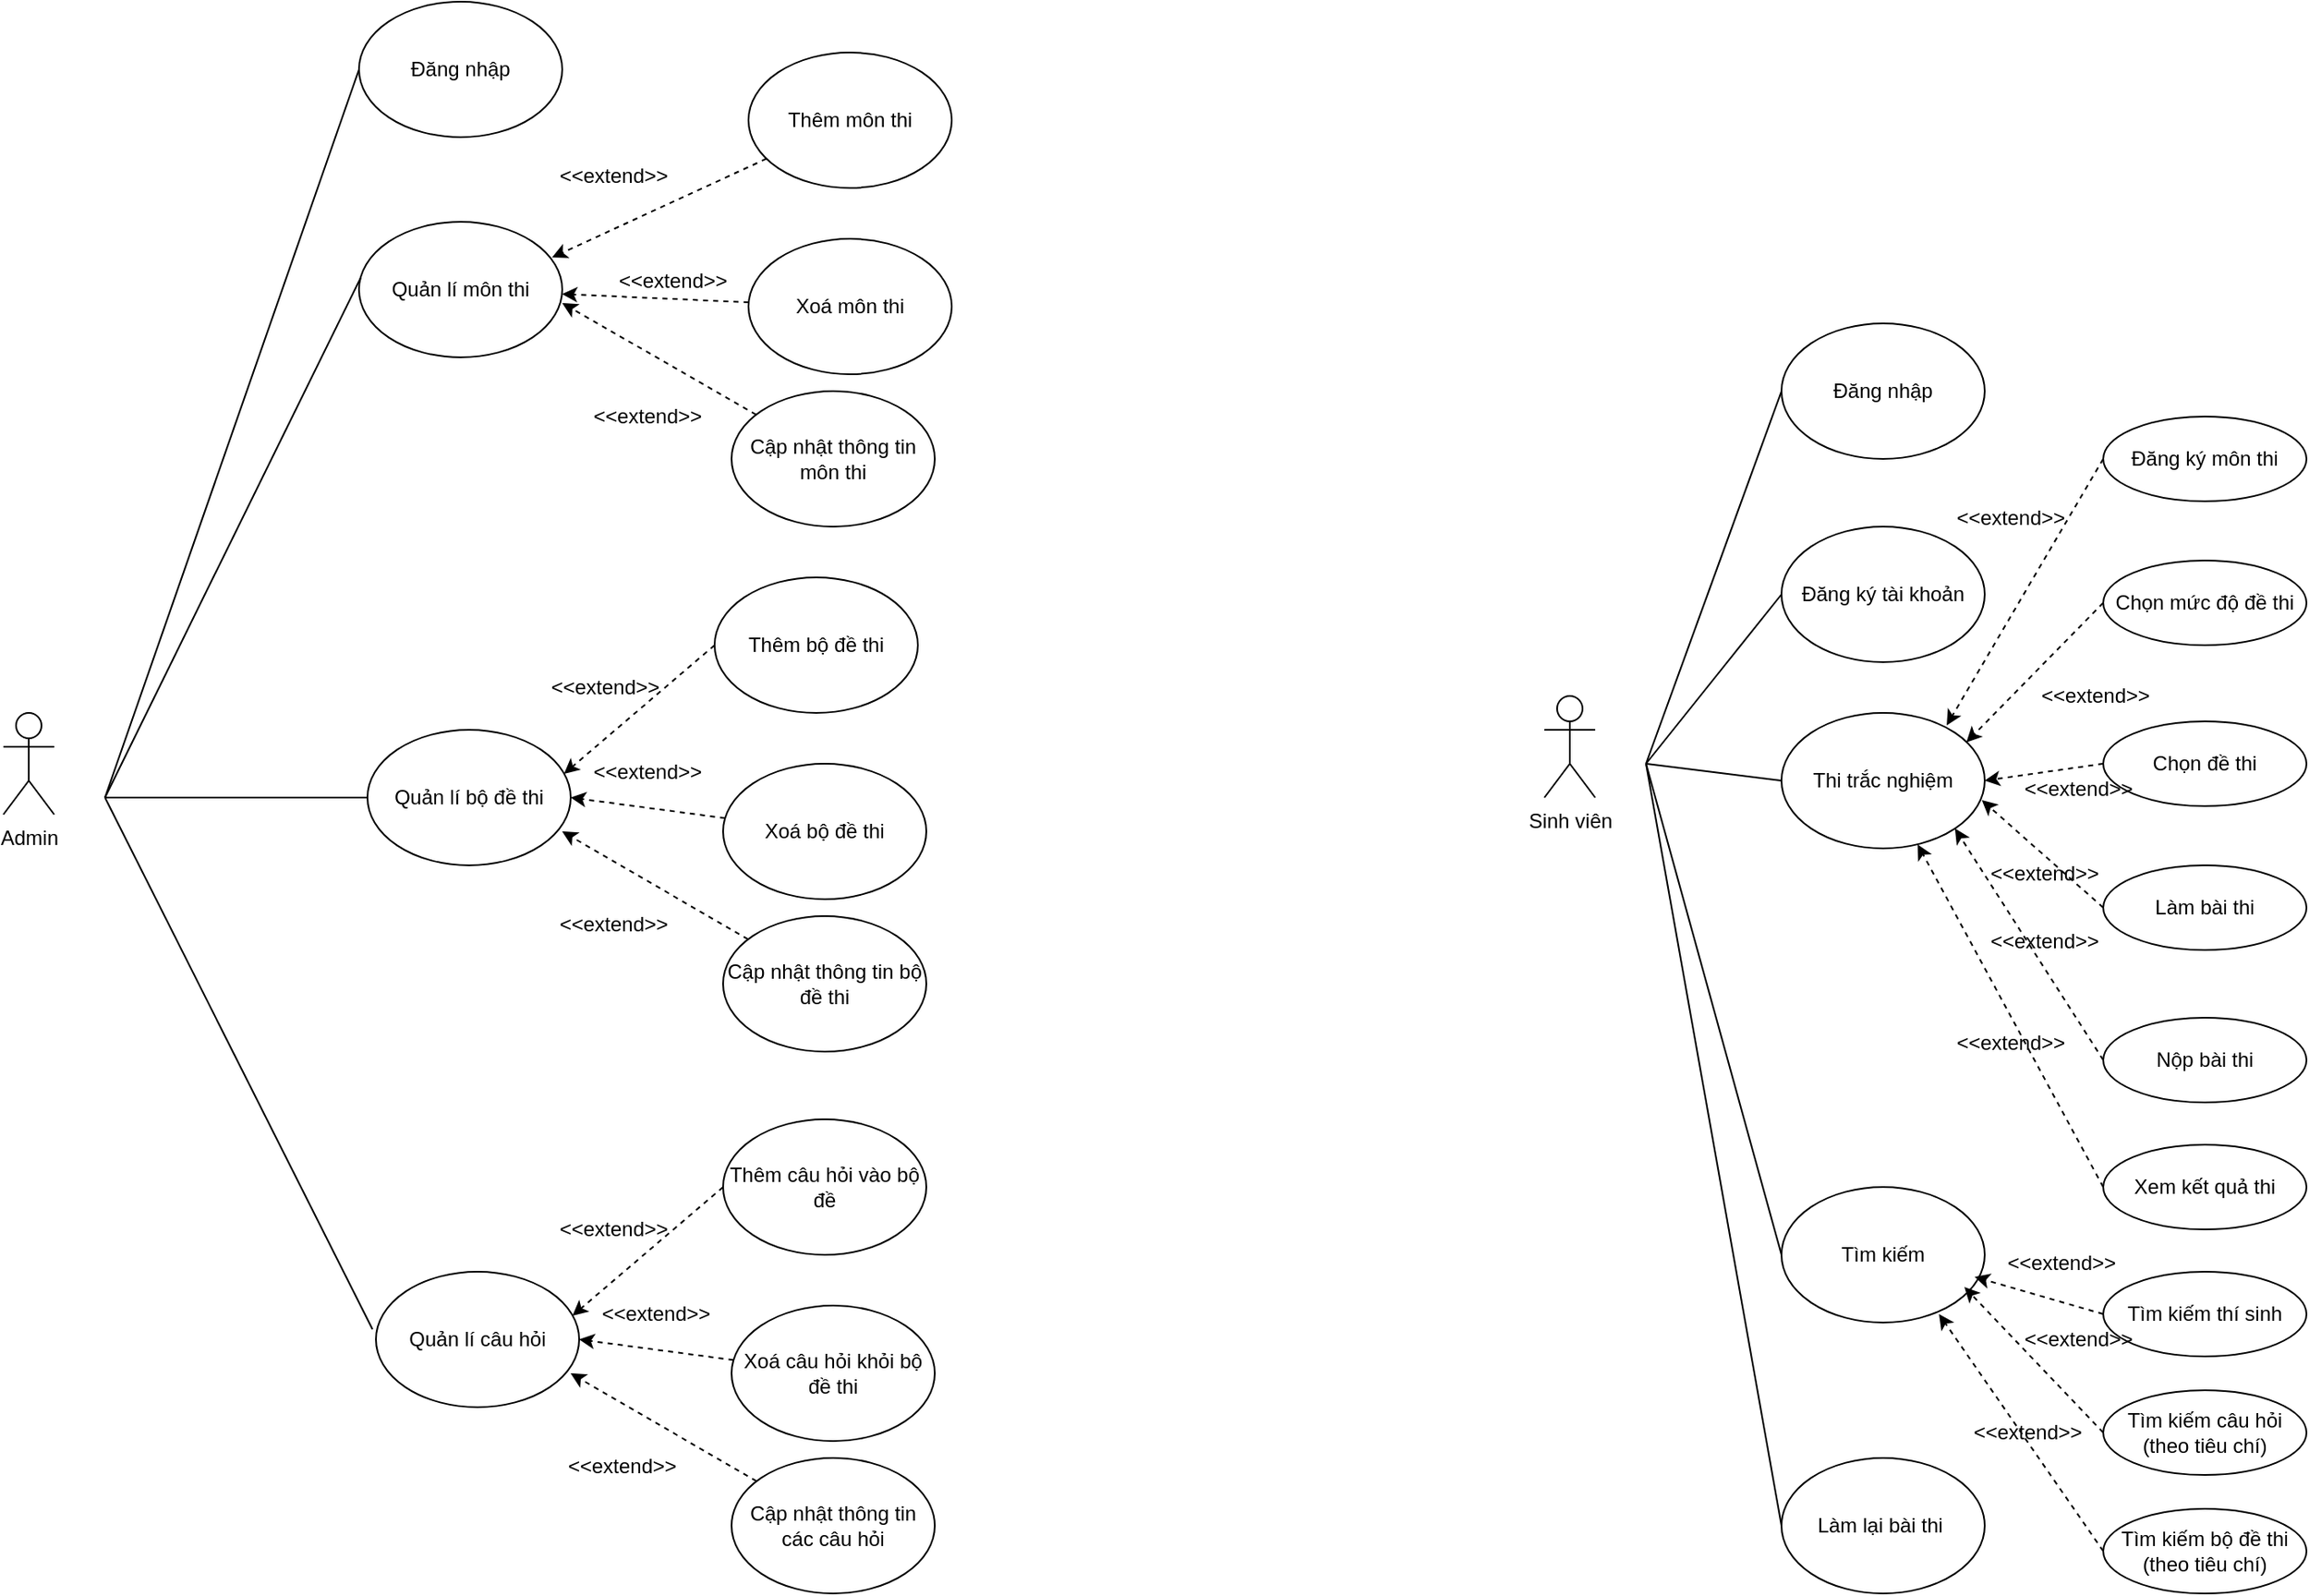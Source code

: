 <mxfile version="26.2.8">
  <diagram name="Page-1" id="UpGn2O4pGhnWBMNB-rdH">
    <mxGraphModel dx="2040" dy="1081" grid="1" gridSize="10" guides="1" tooltips="1" connect="1" arrows="1" fold="1" page="1" pageScale="1" pageWidth="850" pageHeight="1100" math="0" shadow="0">
      <root>
        <mxCell id="0" />
        <mxCell id="1" parent="0" />
        <mxCell id="g-R0QMSOQ9w9aksDa-eE-1" value="Admin" style="shape=umlActor;verticalLabelPosition=bottom;verticalAlign=top;html=1;outlineConnect=0;" vertex="1" parent="1">
          <mxGeometry x="150" y="540" width="30" height="60" as="geometry" />
        </mxCell>
        <mxCell id="g-R0QMSOQ9w9aksDa-eE-2" value="Sinh viên" style="shape=umlActor;verticalLabelPosition=bottom;verticalAlign=top;html=1;outlineConnect=0;" vertex="1" parent="1">
          <mxGeometry x="1060" y="530" width="30" height="60" as="geometry" />
        </mxCell>
        <mxCell id="g-R0QMSOQ9w9aksDa-eE-7" value="Đăng nhập" style="ellipse;whiteSpace=wrap;html=1;" vertex="1" parent="1">
          <mxGeometry x="360" y="120" width="120" height="80" as="geometry" />
        </mxCell>
        <mxCell id="g-R0QMSOQ9w9aksDa-eE-8" value="Quản lí môn thi" style="ellipse;whiteSpace=wrap;html=1;" vertex="1" parent="1">
          <mxGeometry x="360" y="250" width="120" height="80" as="geometry" />
        </mxCell>
        <mxCell id="g-R0QMSOQ9w9aksDa-eE-9" value="Thêm môn thi" style="ellipse;whiteSpace=wrap;html=1;" vertex="1" parent="1">
          <mxGeometry x="590" y="150" width="120" height="80" as="geometry" />
        </mxCell>
        <mxCell id="g-R0QMSOQ9w9aksDa-eE-14" style="rounded=0;orthogonalLoop=1;jettySize=auto;html=1;dashed=1;" edge="1" parent="1" source="g-R0QMSOQ9w9aksDa-eE-10" target="g-R0QMSOQ9w9aksDa-eE-8">
          <mxGeometry relative="1" as="geometry" />
        </mxCell>
        <mxCell id="g-R0QMSOQ9w9aksDa-eE-10" value="Xoá môn thi" style="ellipse;whiteSpace=wrap;html=1;" vertex="1" parent="1">
          <mxGeometry x="590" y="260" width="120" height="80" as="geometry" />
        </mxCell>
        <mxCell id="g-R0QMSOQ9w9aksDa-eE-11" value="Cập nhật thông tin môn thi" style="ellipse;whiteSpace=wrap;html=1;" vertex="1" parent="1">
          <mxGeometry x="580" y="350" width="120" height="80" as="geometry" />
        </mxCell>
        <mxCell id="g-R0QMSOQ9w9aksDa-eE-12" style="edgeStyle=orthogonalEdgeStyle;rounded=0;orthogonalLoop=1;jettySize=auto;html=1;exitX=0.5;exitY=1;exitDx=0;exitDy=0;" edge="1" parent="1" source="g-R0QMSOQ9w9aksDa-eE-11" target="g-R0QMSOQ9w9aksDa-eE-11">
          <mxGeometry relative="1" as="geometry" />
        </mxCell>
        <mxCell id="g-R0QMSOQ9w9aksDa-eE-13" style="rounded=0;orthogonalLoop=1;jettySize=auto;html=1;entryX=1;entryY=0.6;entryDx=0;entryDy=0;entryPerimeter=0;dashed=1;" edge="1" parent="1" source="g-R0QMSOQ9w9aksDa-eE-11" target="g-R0QMSOQ9w9aksDa-eE-8">
          <mxGeometry relative="1" as="geometry" />
        </mxCell>
        <mxCell id="g-R0QMSOQ9w9aksDa-eE-15" style="rounded=0;orthogonalLoop=1;jettySize=auto;html=1;entryX=0.95;entryY=0.263;entryDx=0;entryDy=0;entryPerimeter=0;dashed=1;" edge="1" parent="1" source="g-R0QMSOQ9w9aksDa-eE-9" target="g-R0QMSOQ9w9aksDa-eE-8">
          <mxGeometry relative="1" as="geometry" />
        </mxCell>
        <mxCell id="g-R0QMSOQ9w9aksDa-eE-16" value="&amp;lt;&amp;lt;extend&amp;gt;&amp;gt;" style="text;html=1;align=center;verticalAlign=middle;resizable=0;points=[];autosize=1;strokeColor=none;fillColor=none;" vertex="1" parent="1">
          <mxGeometry x="465" y="208" width="90" height="30" as="geometry" />
        </mxCell>
        <mxCell id="g-R0QMSOQ9w9aksDa-eE-17" value="&amp;lt;&amp;lt;extend&amp;gt;&amp;gt;" style="text;html=1;align=center;verticalAlign=middle;resizable=0;points=[];autosize=1;strokeColor=none;fillColor=none;" vertex="1" parent="1">
          <mxGeometry x="500" y="270" width="90" height="30" as="geometry" />
        </mxCell>
        <mxCell id="g-R0QMSOQ9w9aksDa-eE-18" value="&amp;lt;&amp;lt;extend&amp;gt;&amp;gt;" style="text;html=1;align=center;verticalAlign=middle;resizable=0;points=[];autosize=1;strokeColor=none;fillColor=none;" vertex="1" parent="1">
          <mxGeometry x="485" y="350" width="90" height="30" as="geometry" />
        </mxCell>
        <mxCell id="g-R0QMSOQ9w9aksDa-eE-19" value="" style="endArrow=none;html=1;rounded=0;entryX=0;entryY=0.5;entryDx=0;entryDy=0;" edge="1" parent="1" target="g-R0QMSOQ9w9aksDa-eE-7">
          <mxGeometry width="50" height="50" relative="1" as="geometry">
            <mxPoint x="210" y="590" as="sourcePoint" />
            <mxPoint x="680" y="460" as="targetPoint" />
          </mxGeometry>
        </mxCell>
        <mxCell id="g-R0QMSOQ9w9aksDa-eE-20" value="" style="endArrow=none;html=1;rounded=0;entryX=0.008;entryY=0.413;entryDx=0;entryDy=0;entryPerimeter=0;" edge="1" parent="1" target="g-R0QMSOQ9w9aksDa-eE-8">
          <mxGeometry width="50" height="50" relative="1" as="geometry">
            <mxPoint x="210" y="590" as="sourcePoint" />
            <mxPoint x="370" y="170" as="targetPoint" />
          </mxGeometry>
        </mxCell>
        <mxCell id="g-R0QMSOQ9w9aksDa-eE-21" value="Quản lí bộ đề thi" style="ellipse;whiteSpace=wrap;html=1;" vertex="1" parent="1">
          <mxGeometry x="365" y="550" width="120" height="80" as="geometry" />
        </mxCell>
        <mxCell id="g-R0QMSOQ9w9aksDa-eE-22" value="Thêm bộ đề thi" style="ellipse;whiteSpace=wrap;html=1;" vertex="1" parent="1">
          <mxGeometry x="570" y="460" width="120" height="80" as="geometry" />
        </mxCell>
        <mxCell id="g-R0QMSOQ9w9aksDa-eE-26" style="rounded=0;orthogonalLoop=1;jettySize=auto;html=1;entryX=1;entryY=0.5;entryDx=0;entryDy=0;dashed=1;" edge="1" parent="1" source="g-R0QMSOQ9w9aksDa-eE-23" target="g-R0QMSOQ9w9aksDa-eE-21">
          <mxGeometry relative="1" as="geometry" />
        </mxCell>
        <mxCell id="g-R0QMSOQ9w9aksDa-eE-23" value="Xoá bộ đề thi" style="ellipse;whiteSpace=wrap;html=1;" vertex="1" parent="1">
          <mxGeometry x="575" y="570" width="120" height="80" as="geometry" />
        </mxCell>
        <mxCell id="g-R0QMSOQ9w9aksDa-eE-24" value="Cập nhật thông tin bộ đề thi" style="ellipse;whiteSpace=wrap;html=1;" vertex="1" parent="1">
          <mxGeometry x="575" y="660" width="120" height="80" as="geometry" />
        </mxCell>
        <mxCell id="g-R0QMSOQ9w9aksDa-eE-25" style="rounded=0;orthogonalLoop=1;jettySize=auto;html=1;entryX=0.967;entryY=0.325;entryDx=0;entryDy=0;entryPerimeter=0;dashed=1;exitX=0;exitY=0.5;exitDx=0;exitDy=0;" edge="1" parent="1" source="g-R0QMSOQ9w9aksDa-eE-22" target="g-R0QMSOQ9w9aksDa-eE-21">
          <mxGeometry relative="1" as="geometry" />
        </mxCell>
        <mxCell id="g-R0QMSOQ9w9aksDa-eE-27" style="rounded=0;orthogonalLoop=1;jettySize=auto;html=1;entryX=0.958;entryY=0.75;entryDx=0;entryDy=0;entryPerimeter=0;dashed=1;" edge="1" parent="1" source="g-R0QMSOQ9w9aksDa-eE-24" target="g-R0QMSOQ9w9aksDa-eE-21">
          <mxGeometry relative="1" as="geometry" />
        </mxCell>
        <mxCell id="g-R0QMSOQ9w9aksDa-eE-28" value="&amp;lt;&amp;lt;extend&amp;gt;&amp;gt;" style="text;html=1;align=center;verticalAlign=middle;resizable=0;points=[];autosize=1;strokeColor=none;fillColor=none;" vertex="1" parent="1">
          <mxGeometry x="460" y="510" width="90" height="30" as="geometry" />
        </mxCell>
        <mxCell id="g-R0QMSOQ9w9aksDa-eE-29" value="&amp;lt;&amp;lt;extend&amp;gt;&amp;gt;" style="text;html=1;align=center;verticalAlign=middle;resizable=0;points=[];autosize=1;strokeColor=none;fillColor=none;" vertex="1" parent="1">
          <mxGeometry x="485" y="560" width="90" height="30" as="geometry" />
        </mxCell>
        <mxCell id="g-R0QMSOQ9w9aksDa-eE-30" value="&amp;lt;&amp;lt;extend&amp;gt;&amp;gt;" style="text;html=1;align=center;verticalAlign=middle;resizable=0;points=[];autosize=1;strokeColor=none;fillColor=none;" vertex="1" parent="1">
          <mxGeometry x="465" y="650" width="90" height="30" as="geometry" />
        </mxCell>
        <mxCell id="g-R0QMSOQ9w9aksDa-eE-32" value="" style="endArrow=none;html=1;rounded=0;entryX=0;entryY=0.5;entryDx=0;entryDy=0;" edge="1" parent="1" target="g-R0QMSOQ9w9aksDa-eE-21">
          <mxGeometry width="50" height="50" relative="1" as="geometry">
            <mxPoint x="210" y="590" as="sourcePoint" />
            <mxPoint x="300" y="520" as="targetPoint" />
          </mxGeometry>
        </mxCell>
        <mxCell id="g-R0QMSOQ9w9aksDa-eE-34" style="edgeStyle=orthogonalEdgeStyle;rounded=0;orthogonalLoop=1;jettySize=auto;html=1;exitX=0.5;exitY=1;exitDx=0;exitDy=0;" edge="1" parent="1">
          <mxGeometry relative="1" as="geometry">
            <mxPoint x="645" y="750" as="sourcePoint" />
            <mxPoint x="645" y="750" as="targetPoint" />
          </mxGeometry>
        </mxCell>
        <mxCell id="g-R0QMSOQ9w9aksDa-eE-35" value="Quản lí câu hỏi" style="ellipse;whiteSpace=wrap;html=1;" vertex="1" parent="1">
          <mxGeometry x="370" y="870" width="120" height="80" as="geometry" />
        </mxCell>
        <mxCell id="g-R0QMSOQ9w9aksDa-eE-36" value="Thêm câu hỏi vào bộ đề" style="ellipse;whiteSpace=wrap;html=1;" vertex="1" parent="1">
          <mxGeometry x="575" y="780" width="120" height="80" as="geometry" />
        </mxCell>
        <mxCell id="g-R0QMSOQ9w9aksDa-eE-37" style="rounded=0;orthogonalLoop=1;jettySize=auto;html=1;entryX=1;entryY=0.5;entryDx=0;entryDy=0;dashed=1;" edge="1" parent="1" source="g-R0QMSOQ9w9aksDa-eE-38" target="g-R0QMSOQ9w9aksDa-eE-35">
          <mxGeometry relative="1" as="geometry" />
        </mxCell>
        <mxCell id="g-R0QMSOQ9w9aksDa-eE-38" value="Xoá câu hỏi khỏi bộ đề thi" style="ellipse;whiteSpace=wrap;html=1;" vertex="1" parent="1">
          <mxGeometry x="580" y="890" width="120" height="80" as="geometry" />
        </mxCell>
        <mxCell id="g-R0QMSOQ9w9aksDa-eE-39" value="Cập nhật thông tin các câu hỏi" style="ellipse;whiteSpace=wrap;html=1;" vertex="1" parent="1">
          <mxGeometry x="580" y="980" width="120" height="80" as="geometry" />
        </mxCell>
        <mxCell id="g-R0QMSOQ9w9aksDa-eE-40" style="rounded=0;orthogonalLoop=1;jettySize=auto;html=1;entryX=0.967;entryY=0.325;entryDx=0;entryDy=0;entryPerimeter=0;dashed=1;exitX=0;exitY=0.5;exitDx=0;exitDy=0;" edge="1" parent="1" source="g-R0QMSOQ9w9aksDa-eE-36" target="g-R0QMSOQ9w9aksDa-eE-35">
          <mxGeometry relative="1" as="geometry" />
        </mxCell>
        <mxCell id="g-R0QMSOQ9w9aksDa-eE-41" style="rounded=0;orthogonalLoop=1;jettySize=auto;html=1;entryX=0.958;entryY=0.75;entryDx=0;entryDy=0;entryPerimeter=0;dashed=1;" edge="1" parent="1" source="g-R0QMSOQ9w9aksDa-eE-39" target="g-R0QMSOQ9w9aksDa-eE-35">
          <mxGeometry relative="1" as="geometry" />
        </mxCell>
        <mxCell id="g-R0QMSOQ9w9aksDa-eE-42" value="&amp;lt;&amp;lt;extend&amp;gt;&amp;gt;" style="text;html=1;align=center;verticalAlign=middle;resizable=0;points=[];autosize=1;strokeColor=none;fillColor=none;" vertex="1" parent="1">
          <mxGeometry x="465" y="830" width="90" height="30" as="geometry" />
        </mxCell>
        <mxCell id="g-R0QMSOQ9w9aksDa-eE-43" value="&amp;lt;&amp;lt;extend&amp;gt;&amp;gt;" style="text;html=1;align=center;verticalAlign=middle;resizable=0;points=[];autosize=1;strokeColor=none;fillColor=none;" vertex="1" parent="1">
          <mxGeometry x="490" y="880" width="90" height="30" as="geometry" />
        </mxCell>
        <mxCell id="g-R0QMSOQ9w9aksDa-eE-44" value="&amp;lt;&amp;lt;extend&amp;gt;&amp;gt;" style="text;html=1;align=center;verticalAlign=middle;resizable=0;points=[];autosize=1;strokeColor=none;fillColor=none;" vertex="1" parent="1">
          <mxGeometry x="470" y="970" width="90" height="30" as="geometry" />
        </mxCell>
        <mxCell id="g-R0QMSOQ9w9aksDa-eE-46" value="" style="endArrow=none;html=1;rounded=0;entryX=-0.017;entryY=0.425;entryDx=0;entryDy=0;entryPerimeter=0;" edge="1" parent="1" target="g-R0QMSOQ9w9aksDa-eE-35">
          <mxGeometry width="50" height="50" relative="1" as="geometry">
            <mxPoint x="210" y="590" as="sourcePoint" />
            <mxPoint x="375" y="600" as="targetPoint" />
          </mxGeometry>
        </mxCell>
        <mxCell id="g-R0QMSOQ9w9aksDa-eE-47" value="Đăng nhập" style="ellipse;whiteSpace=wrap;html=1;" vertex="1" parent="1">
          <mxGeometry x="1200" y="310" width="120" height="80" as="geometry" />
        </mxCell>
        <mxCell id="g-R0QMSOQ9w9aksDa-eE-48" value="Đăng ký tài khoản" style="ellipse;whiteSpace=wrap;html=1;" vertex="1" parent="1">
          <mxGeometry x="1200" y="430" width="120" height="80" as="geometry" />
        </mxCell>
        <mxCell id="g-R0QMSOQ9w9aksDa-eE-49" value="" style="endArrow=none;html=1;rounded=0;entryX=0;entryY=0.5;entryDx=0;entryDy=0;" edge="1" parent="1" target="g-R0QMSOQ9w9aksDa-eE-47">
          <mxGeometry width="50" height="50" relative="1" as="geometry">
            <mxPoint x="1120" y="570" as="sourcePoint" />
            <mxPoint x="1090" y="620" as="targetPoint" />
          </mxGeometry>
        </mxCell>
        <mxCell id="g-R0QMSOQ9w9aksDa-eE-50" value="" style="endArrow=none;html=1;rounded=0;entryX=0;entryY=0.5;entryDx=0;entryDy=0;" edge="1" parent="1" target="g-R0QMSOQ9w9aksDa-eE-48">
          <mxGeometry width="50" height="50" relative="1" as="geometry">
            <mxPoint x="1120" y="570" as="sourcePoint" />
            <mxPoint x="1210" y="360" as="targetPoint" />
          </mxGeometry>
        </mxCell>
        <mxCell id="g-R0QMSOQ9w9aksDa-eE-51" value="Thi trắc nghiệm" style="ellipse;whiteSpace=wrap;html=1;" vertex="1" parent="1">
          <mxGeometry x="1200" y="540" width="120" height="80" as="geometry" />
        </mxCell>
        <mxCell id="g-R0QMSOQ9w9aksDa-eE-52" value="Đăng ký môn thi" style="ellipse;whiteSpace=wrap;html=1;" vertex="1" parent="1">
          <mxGeometry x="1390" y="365" width="120" height="50" as="geometry" />
        </mxCell>
        <mxCell id="g-R0QMSOQ9w9aksDa-eE-53" value="Chọn mức độ đề thi" style="ellipse;whiteSpace=wrap;html=1;" vertex="1" parent="1">
          <mxGeometry x="1390" y="450" width="120" height="50" as="geometry" />
        </mxCell>
        <mxCell id="g-R0QMSOQ9w9aksDa-eE-54" value="Chọn đề thi" style="ellipse;whiteSpace=wrap;html=1;" vertex="1" parent="1">
          <mxGeometry x="1390" y="545" width="120" height="50" as="geometry" />
        </mxCell>
        <mxCell id="g-R0QMSOQ9w9aksDa-eE-55" value="Làm bài thi" style="ellipse;whiteSpace=wrap;html=1;" vertex="1" parent="1">
          <mxGeometry x="1390" y="630" width="120" height="50" as="geometry" />
        </mxCell>
        <mxCell id="g-R0QMSOQ9w9aksDa-eE-56" value="Nộp bài thi" style="ellipse;whiteSpace=wrap;html=1;" vertex="1" parent="1">
          <mxGeometry x="1390" y="720" width="120" height="50" as="geometry" />
        </mxCell>
        <mxCell id="g-R0QMSOQ9w9aksDa-eE-57" value="Xem kết quả thi" style="ellipse;whiteSpace=wrap;html=1;" vertex="1" parent="1">
          <mxGeometry x="1390" y="795" width="120" height="50" as="geometry" />
        </mxCell>
        <mxCell id="g-R0QMSOQ9w9aksDa-eE-60" style="rounded=0;orthogonalLoop=1;jettySize=auto;html=1;dashed=1;exitX=0;exitY=0.5;exitDx=0;exitDy=0;entryX=0.91;entryY=0.217;entryDx=0;entryDy=0;entryPerimeter=0;" edge="1" parent="1" source="g-R0QMSOQ9w9aksDa-eE-53" target="g-R0QMSOQ9w9aksDa-eE-51">
          <mxGeometry relative="1" as="geometry">
            <mxPoint x="1411" y="531" as="sourcePoint" />
            <mxPoint x="1320" y="519" as="targetPoint" />
          </mxGeometry>
        </mxCell>
        <mxCell id="g-R0QMSOQ9w9aksDa-eE-61" style="rounded=0;orthogonalLoop=1;jettySize=auto;html=1;entryX=1;entryY=0.5;entryDx=0;entryDy=0;dashed=1;exitX=0;exitY=0.5;exitDx=0;exitDy=0;" edge="1" parent="1" source="g-R0QMSOQ9w9aksDa-eE-54" target="g-R0QMSOQ9w9aksDa-eE-51">
          <mxGeometry relative="1" as="geometry">
            <mxPoint x="1421" y="541" as="sourcePoint" />
            <mxPoint x="1330" y="529" as="targetPoint" />
          </mxGeometry>
        </mxCell>
        <mxCell id="g-R0QMSOQ9w9aksDa-eE-62" style="rounded=0;orthogonalLoop=1;jettySize=auto;html=1;entryX=0.813;entryY=0.092;entryDx=0;entryDy=0;dashed=1;exitX=0;exitY=0.5;exitDx=0;exitDy=0;entryPerimeter=0;" edge="1" parent="1" source="g-R0QMSOQ9w9aksDa-eE-52" target="g-R0QMSOQ9w9aksDa-eE-51">
          <mxGeometry relative="1" as="geometry">
            <mxPoint x="1431" y="551" as="sourcePoint" />
            <mxPoint x="1340" y="539" as="targetPoint" />
          </mxGeometry>
        </mxCell>
        <mxCell id="g-R0QMSOQ9w9aksDa-eE-63" style="rounded=0;orthogonalLoop=1;jettySize=auto;html=1;entryX=0.986;entryY=0.644;entryDx=0;entryDy=0;dashed=1;exitX=0;exitY=0.5;exitDx=0;exitDy=0;entryPerimeter=0;" edge="1" parent="1" source="g-R0QMSOQ9w9aksDa-eE-55" target="g-R0QMSOQ9w9aksDa-eE-51">
          <mxGeometry relative="1" as="geometry">
            <mxPoint x="1441" y="561" as="sourcePoint" />
            <mxPoint x="1350" y="549" as="targetPoint" />
          </mxGeometry>
        </mxCell>
        <mxCell id="g-R0QMSOQ9w9aksDa-eE-64" style="rounded=0;orthogonalLoop=1;jettySize=auto;html=1;entryX=1;entryY=1;entryDx=0;entryDy=0;dashed=1;exitX=0;exitY=0.5;exitDx=0;exitDy=0;" edge="1" parent="1" source="g-R0QMSOQ9w9aksDa-eE-56" target="g-R0QMSOQ9w9aksDa-eE-51">
          <mxGeometry relative="1" as="geometry">
            <mxPoint x="1451" y="571" as="sourcePoint" />
            <mxPoint x="1360" y="559" as="targetPoint" />
          </mxGeometry>
        </mxCell>
        <mxCell id="g-R0QMSOQ9w9aksDa-eE-65" style="rounded=0;orthogonalLoop=1;jettySize=auto;html=1;dashed=1;exitX=0;exitY=0.5;exitDx=0;exitDy=0;" edge="1" parent="1" source="g-R0QMSOQ9w9aksDa-eE-57" target="g-R0QMSOQ9w9aksDa-eE-51">
          <mxGeometry relative="1" as="geometry">
            <mxPoint x="1461" y="581" as="sourcePoint" />
            <mxPoint x="1370" y="569" as="targetPoint" />
          </mxGeometry>
        </mxCell>
        <mxCell id="g-R0QMSOQ9w9aksDa-eE-66" value="&amp;lt;&amp;lt;extend&amp;gt;&amp;gt;" style="text;html=1;align=center;verticalAlign=middle;resizable=0;points=[];autosize=1;strokeColor=none;fillColor=none;" vertex="1" parent="1">
          <mxGeometry x="1290" y="410" width="90" height="30" as="geometry" />
        </mxCell>
        <mxCell id="g-R0QMSOQ9w9aksDa-eE-67" value="&amp;lt;&amp;lt;extend&amp;gt;&amp;gt;" style="text;html=1;align=center;verticalAlign=middle;resizable=0;points=[];autosize=1;strokeColor=none;fillColor=none;" vertex="1" parent="1">
          <mxGeometry x="1340" y="515" width="90" height="30" as="geometry" />
        </mxCell>
        <mxCell id="g-R0QMSOQ9w9aksDa-eE-68" value="&amp;lt;&amp;lt;extend&amp;gt;&amp;gt;" style="text;html=1;align=center;verticalAlign=middle;resizable=0;points=[];autosize=1;strokeColor=none;fillColor=none;" vertex="1" parent="1">
          <mxGeometry x="1330" y="570" width="90" height="30" as="geometry" />
        </mxCell>
        <mxCell id="g-R0QMSOQ9w9aksDa-eE-69" value="&amp;lt;&amp;lt;extend&amp;gt;&amp;gt;" style="text;html=1;align=center;verticalAlign=middle;resizable=0;points=[];autosize=1;strokeColor=none;fillColor=none;" vertex="1" parent="1">
          <mxGeometry x="1310" y="620" width="90" height="30" as="geometry" />
        </mxCell>
        <mxCell id="g-R0QMSOQ9w9aksDa-eE-70" value="&amp;lt;&amp;lt;extend&amp;gt;&amp;gt;" style="text;html=1;align=center;verticalAlign=middle;resizable=0;points=[];autosize=1;strokeColor=none;fillColor=none;" vertex="1" parent="1">
          <mxGeometry x="1310" y="660" width="90" height="30" as="geometry" />
        </mxCell>
        <mxCell id="g-R0QMSOQ9w9aksDa-eE-71" value="&amp;lt;&amp;lt;extend&amp;gt;&amp;gt;" style="text;html=1;align=center;verticalAlign=middle;resizable=0;points=[];autosize=1;strokeColor=none;fillColor=none;" vertex="1" parent="1">
          <mxGeometry x="1290" y="720" width="90" height="30" as="geometry" />
        </mxCell>
        <mxCell id="g-R0QMSOQ9w9aksDa-eE-72" value="" style="endArrow=none;html=1;rounded=0;entryX=0;entryY=0.5;entryDx=0;entryDy=0;" edge="1" parent="1" target="g-R0QMSOQ9w9aksDa-eE-51">
          <mxGeometry width="50" height="50" relative="1" as="geometry">
            <mxPoint x="1120" y="570" as="sourcePoint" />
            <mxPoint x="1210" y="480" as="targetPoint" />
          </mxGeometry>
        </mxCell>
        <mxCell id="g-R0QMSOQ9w9aksDa-eE-73" value="Tìm kiếm" style="ellipse;whiteSpace=wrap;html=1;" vertex="1" parent="1">
          <mxGeometry x="1200" y="820" width="120" height="80" as="geometry" />
        </mxCell>
        <mxCell id="g-R0QMSOQ9w9aksDa-eE-74" value="Tìm kiếm thí sinh" style="ellipse;whiteSpace=wrap;html=1;" vertex="1" parent="1">
          <mxGeometry x="1390" y="870" width="120" height="50" as="geometry" />
        </mxCell>
        <mxCell id="g-R0QMSOQ9w9aksDa-eE-75" value="Tìm kiếm câu hỏi (theo tiêu chí)" style="ellipse;whiteSpace=wrap;html=1;" vertex="1" parent="1">
          <mxGeometry x="1390" y="940" width="120" height="50" as="geometry" />
        </mxCell>
        <mxCell id="g-R0QMSOQ9w9aksDa-eE-76" value="Tìm kiếm bộ đề thi (theo tiêu chí)" style="ellipse;whiteSpace=wrap;html=1;" vertex="1" parent="1">
          <mxGeometry x="1390" y="1010" width="120" height="50" as="geometry" />
        </mxCell>
        <mxCell id="g-R0QMSOQ9w9aksDa-eE-77" value="Làm lại bài thi&amp;nbsp;" style="ellipse;whiteSpace=wrap;html=1;" vertex="1" parent="1">
          <mxGeometry x="1200" y="980" width="120" height="80" as="geometry" />
        </mxCell>
        <mxCell id="g-R0QMSOQ9w9aksDa-eE-78" style="rounded=0;orthogonalLoop=1;jettySize=auto;html=1;dashed=1;entryX=0.95;entryY=0.663;entryDx=0;entryDy=0;entryPerimeter=0;exitX=0;exitY=0.5;exitDx=0;exitDy=0;" edge="1" parent="1" source="g-R0QMSOQ9w9aksDa-eE-74" target="g-R0QMSOQ9w9aksDa-eE-73">
          <mxGeometry relative="1" as="geometry">
            <mxPoint x="1380" y="890" as="sourcePoint" />
            <mxPoint x="1290" y="628" as="targetPoint" />
          </mxGeometry>
        </mxCell>
        <mxCell id="g-R0QMSOQ9w9aksDa-eE-79" style="rounded=0;orthogonalLoop=1;jettySize=auto;html=1;dashed=1;entryX=0.9;entryY=0.738;entryDx=0;entryDy=0;entryPerimeter=0;exitX=0;exitY=0.5;exitDx=0;exitDy=0;" edge="1" parent="1" source="g-R0QMSOQ9w9aksDa-eE-75" target="g-R0QMSOQ9w9aksDa-eE-73">
          <mxGeometry relative="1" as="geometry">
            <mxPoint x="1400" y="905" as="sourcePoint" />
            <mxPoint x="1324" y="883" as="targetPoint" />
          </mxGeometry>
        </mxCell>
        <mxCell id="g-R0QMSOQ9w9aksDa-eE-80" style="rounded=0;orthogonalLoop=1;jettySize=auto;html=1;dashed=1;entryX=0.775;entryY=0.938;entryDx=0;entryDy=0;entryPerimeter=0;exitX=0;exitY=0.5;exitDx=0;exitDy=0;" edge="1" parent="1" source="g-R0QMSOQ9w9aksDa-eE-76" target="g-R0QMSOQ9w9aksDa-eE-73">
          <mxGeometry relative="1" as="geometry">
            <mxPoint x="1400" y="975" as="sourcePoint" />
            <mxPoint x="1319" y="899" as="targetPoint" />
          </mxGeometry>
        </mxCell>
        <mxCell id="g-R0QMSOQ9w9aksDa-eE-81" value="&amp;lt;&amp;lt;extend&amp;gt;&amp;gt;" style="text;html=1;align=center;verticalAlign=middle;resizable=0;points=[];autosize=1;strokeColor=none;fillColor=none;" vertex="1" parent="1">
          <mxGeometry x="1320" y="850" width="90" height="30" as="geometry" />
        </mxCell>
        <mxCell id="g-R0QMSOQ9w9aksDa-eE-82" value="&amp;lt;&amp;lt;extend&amp;gt;&amp;gt;" style="text;html=1;align=center;verticalAlign=middle;resizable=0;points=[];autosize=1;strokeColor=none;fillColor=none;" vertex="1" parent="1">
          <mxGeometry x="1330" y="895" width="90" height="30" as="geometry" />
        </mxCell>
        <mxCell id="g-R0QMSOQ9w9aksDa-eE-83" value="&amp;lt;&amp;lt;extend&amp;gt;&amp;gt;" style="text;html=1;align=center;verticalAlign=middle;resizable=0;points=[];autosize=1;strokeColor=none;fillColor=none;" vertex="1" parent="1">
          <mxGeometry x="1300" y="950" width="90" height="30" as="geometry" />
        </mxCell>
        <mxCell id="g-R0QMSOQ9w9aksDa-eE-85" value="" style="endArrow=none;html=1;rounded=0;entryX=0;entryY=0.5;entryDx=0;entryDy=0;" edge="1" parent="1" target="g-R0QMSOQ9w9aksDa-eE-73">
          <mxGeometry width="50" height="50" relative="1" as="geometry">
            <mxPoint x="1120" y="570" as="sourcePoint" />
            <mxPoint x="1210" y="590" as="targetPoint" />
          </mxGeometry>
        </mxCell>
        <mxCell id="g-R0QMSOQ9w9aksDa-eE-86" value="" style="endArrow=none;html=1;rounded=0;entryX=0;entryY=0.5;entryDx=0;entryDy=0;" edge="1" parent="1" target="g-R0QMSOQ9w9aksDa-eE-77">
          <mxGeometry width="50" height="50" relative="1" as="geometry">
            <mxPoint x="1120" y="570" as="sourcePoint" />
            <mxPoint x="1220" y="600" as="targetPoint" />
          </mxGeometry>
        </mxCell>
      </root>
    </mxGraphModel>
  </diagram>
</mxfile>

